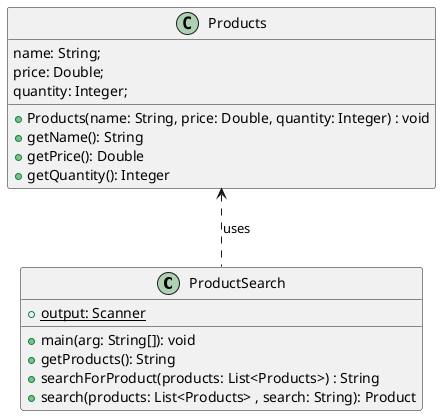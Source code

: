 @startuml

class ProductSearch {
+{static} output: Scanner


 + main(arg: String[]): void
 + getProducts(): String
 + searchForProduct(products: List<Products>) : String
 + search(products: List<Products> , search: String): Product
}

class Products{
 name: String;
 price: Double;
 quantity: Integer;

 +Products(name: String, price: Double, quantity: Integer) : void
 +getName(): String
 +getPrice(): Double
 +getQuantity(): Integer

}

Products <..ProductSearch : uses

@enduml